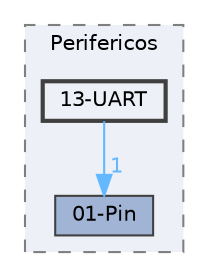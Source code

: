 digraph "E:/Agustin/Escritorio/MCUexpresso/KitLPC845-C++/src/Drivers/Perifericos/13-UART"
{
 // LATEX_PDF_SIZE
  bgcolor="transparent";
  edge [fontname=Helvetica,fontsize=10,labelfontname=Helvetica,labelfontsize=10];
  node [fontname=Helvetica,fontsize=10,shape=box,height=0.2,width=0.4];
  compound=true
  subgraph clusterdir_fddceb55b13f36ba841fc9095bbfed65 {
    graph [ bgcolor="#edf0f7", pencolor="grey50", label="Perifericos", fontname=Helvetica,fontsize=10 style="filled,dashed", URL="dir_fddceb55b13f36ba841fc9095bbfed65.html",tooltip=""]
  dir_76f9198a53cecf908dbffee67f946b13 [label="01-Pin", fillcolor="#a2b4d6", color="grey25", style="filled", URL="dir_76f9198a53cecf908dbffee67f946b13.html",tooltip=""];
  dir_d975fee6d0c90afd6fd1b8d0065baddc [label="13-UART", fillcolor="#edf0f7", color="grey25", style="filled,bold", URL="dir_d975fee6d0c90afd6fd1b8d0065baddc.html",tooltip=""];
  }
  dir_d975fee6d0c90afd6fd1b8d0065baddc->dir_76f9198a53cecf908dbffee67f946b13 [headlabel="1", labeldistance=1.5 headhref="dir_000020_000000.html" href="dir_000020_000000.html" color="steelblue1" fontcolor="steelblue1"];
}

